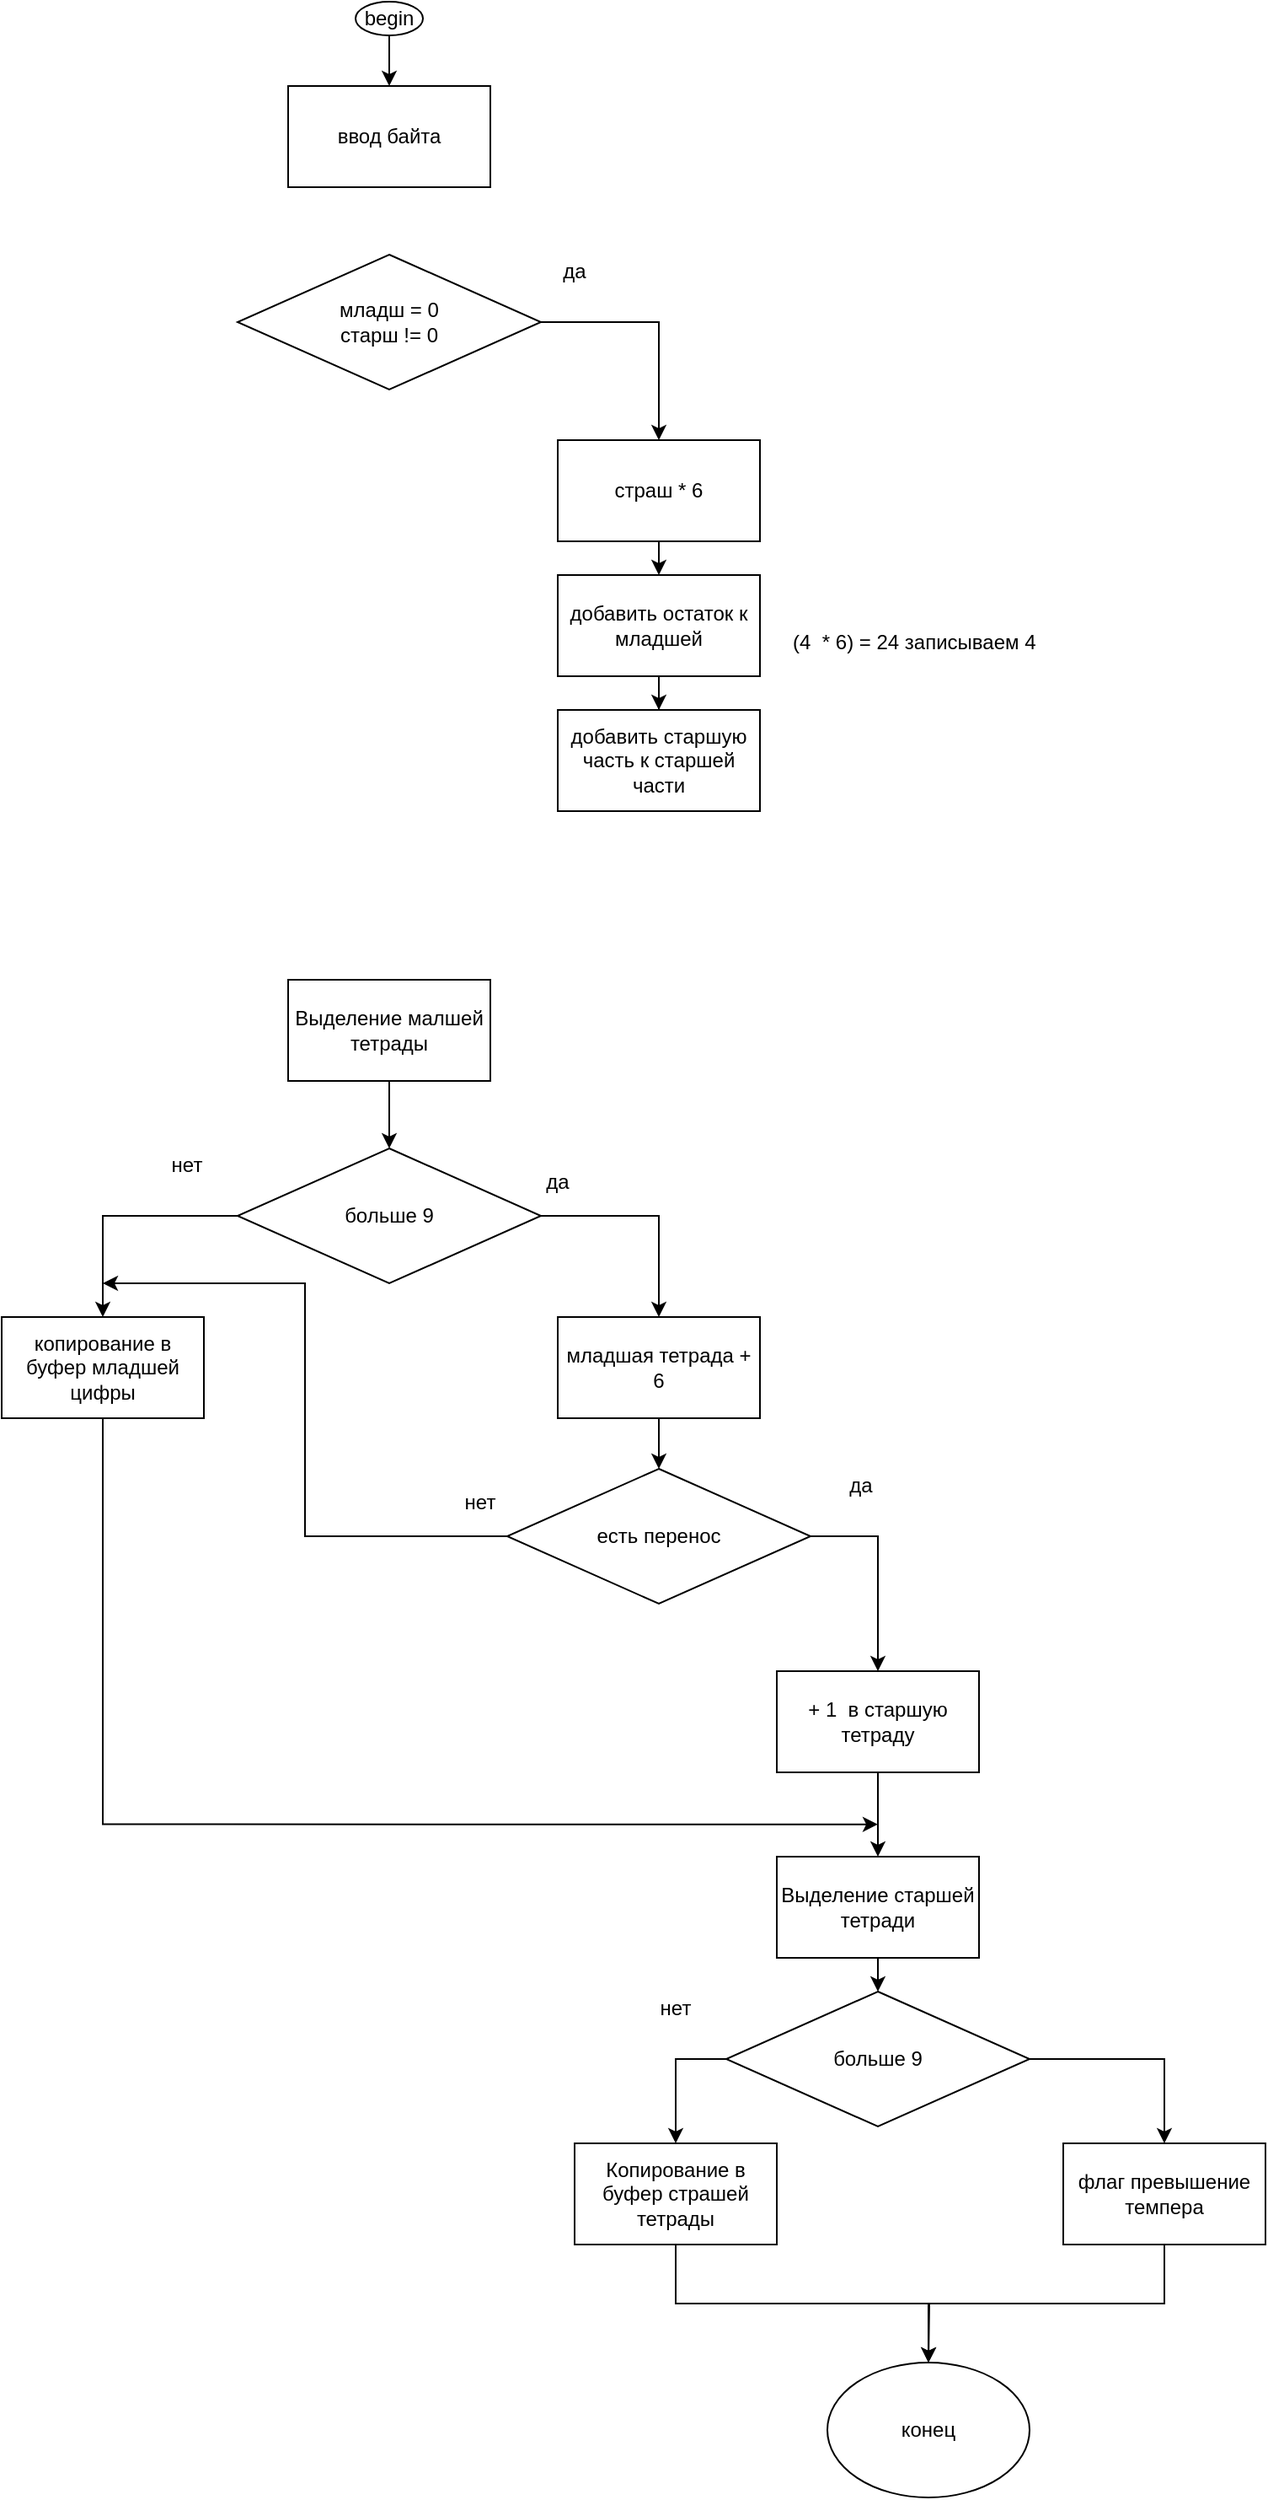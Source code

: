 <mxfile version="13.10.2" type="device"><diagram id="TrI3e9Y3ubfOwY-7wCZz" name="Page-1"><mxGraphModel dx="1837" dy="2377" grid="1" gridSize="10" guides="1" tooltips="1" connect="1" arrows="1" fold="1" page="1" pageScale="1" pageWidth="827" pageHeight="1169" math="0" shadow="0"><root><mxCell id="0"/><mxCell id="1" parent="0"/><mxCell id="bwC3RYUzJlDGLyfBI9nj-4" style="edgeStyle=orthogonalEdgeStyle;rounded=0;orthogonalLoop=1;jettySize=auto;html=1;exitX=0.5;exitY=1;exitDx=0;exitDy=0;entryX=0.5;entryY=0;entryDx=0;entryDy=0;" edge="1" parent="1" source="bwC3RYUzJlDGLyfBI9nj-1" target="bwC3RYUzJlDGLyfBI9nj-2"><mxGeometry relative="1" as="geometry"/></mxCell><mxCell id="bwC3RYUzJlDGLyfBI9nj-1" value="begin" style="ellipse;whiteSpace=wrap;html=1;" vertex="1" parent="1"><mxGeometry x="360" y="-380" width="40" height="20" as="geometry"/></mxCell><mxCell id="bwC3RYUzJlDGLyfBI9nj-2" value="ввод байта" style="rounded=0;whiteSpace=wrap;html=1;" vertex="1" parent="1"><mxGeometry x="320" y="-330" width="120" height="60" as="geometry"/></mxCell><mxCell id="bwC3RYUzJlDGLyfBI9nj-15" style="edgeStyle=orthogonalEdgeStyle;rounded=0;orthogonalLoop=1;jettySize=auto;html=1;exitX=0.5;exitY=1;exitDx=0;exitDy=0;entryX=0.5;entryY=0;entryDx=0;entryDy=0;" edge="1" parent="1" source="bwC3RYUzJlDGLyfBI9nj-5" target="bwC3RYUzJlDGLyfBI9nj-8"><mxGeometry relative="1" as="geometry"/></mxCell><mxCell id="bwC3RYUzJlDGLyfBI9nj-5" value="Выделение малшей тетрады" style="rounded=0;whiteSpace=wrap;html=1;" vertex="1" parent="1"><mxGeometry x="320" y="200" width="120" height="60" as="geometry"/></mxCell><mxCell id="bwC3RYUzJlDGLyfBI9nj-24" style="edgeStyle=orthogonalEdgeStyle;rounded=0;orthogonalLoop=1;jettySize=auto;html=1;exitX=0.5;exitY=1;exitDx=0;exitDy=0;entryX=0.5;entryY=0;entryDx=0;entryDy=0;" edge="1" parent="1" source="bwC3RYUzJlDGLyfBI9nj-7" target="bwC3RYUzJlDGLyfBI9nj-16"><mxGeometry relative="1" as="geometry"/></mxCell><mxCell id="bwC3RYUzJlDGLyfBI9nj-7" value="младшая тетрада + 6" style="rounded=0;whiteSpace=wrap;html=1;" vertex="1" parent="1"><mxGeometry x="480" y="400" width="120" height="60" as="geometry"/></mxCell><mxCell id="bwC3RYUzJlDGLyfBI9nj-11" style="edgeStyle=orthogonalEdgeStyle;rounded=0;orthogonalLoop=1;jettySize=auto;html=1;exitX=0;exitY=0.5;exitDx=0;exitDy=0;entryX=0.5;entryY=0;entryDx=0;entryDy=0;" edge="1" parent="1" source="bwC3RYUzJlDGLyfBI9nj-8" target="bwC3RYUzJlDGLyfBI9nj-9"><mxGeometry relative="1" as="geometry"/></mxCell><mxCell id="bwC3RYUzJlDGLyfBI9nj-13" style="edgeStyle=orthogonalEdgeStyle;rounded=0;orthogonalLoop=1;jettySize=auto;html=1;exitX=1;exitY=0.5;exitDx=0;exitDy=0;entryX=0.5;entryY=0;entryDx=0;entryDy=0;" edge="1" parent="1" source="bwC3RYUzJlDGLyfBI9nj-8" target="bwC3RYUzJlDGLyfBI9nj-7"><mxGeometry relative="1" as="geometry"/></mxCell><mxCell id="bwC3RYUzJlDGLyfBI9nj-8" value="больше 9" style="rhombus;whiteSpace=wrap;html=1;" vertex="1" parent="1"><mxGeometry x="290" y="300" width="180" height="80" as="geometry"/></mxCell><mxCell id="bwC3RYUzJlDGLyfBI9nj-35" style="edgeStyle=orthogonalEdgeStyle;rounded=0;orthogonalLoop=1;jettySize=auto;html=1;exitX=0.5;exitY=1;exitDx=0;exitDy=0;" edge="1" parent="1" source="bwC3RYUzJlDGLyfBI9nj-9"><mxGeometry relative="1" as="geometry"><mxPoint x="670" y="700.833" as="targetPoint"/><Array as="points"><mxPoint x="210" y="701"/></Array></mxGeometry></mxCell><mxCell id="bwC3RYUzJlDGLyfBI9nj-9" value="копирование в буфер младшей цифры" style="rounded=0;whiteSpace=wrap;html=1;" vertex="1" parent="1"><mxGeometry x="150" y="400" width="120" height="60" as="geometry"/></mxCell><mxCell id="bwC3RYUzJlDGLyfBI9nj-10" value="нет" style="text;html=1;strokeColor=none;fillColor=none;align=center;verticalAlign=middle;whiteSpace=wrap;rounded=0;" vertex="1" parent="1"><mxGeometry x="240" y="300" width="40" height="20" as="geometry"/></mxCell><mxCell id="bwC3RYUzJlDGLyfBI9nj-14" value="да" style="text;html=1;strokeColor=none;fillColor=none;align=center;verticalAlign=middle;whiteSpace=wrap;rounded=0;" vertex="1" parent="1"><mxGeometry x="460" y="310" width="40" height="20" as="geometry"/></mxCell><mxCell id="bwC3RYUzJlDGLyfBI9nj-20" style="edgeStyle=orthogonalEdgeStyle;rounded=0;orthogonalLoop=1;jettySize=auto;html=1;exitX=1;exitY=0.5;exitDx=0;exitDy=0;entryX=0.5;entryY=0;entryDx=0;entryDy=0;" edge="1" parent="1" source="bwC3RYUzJlDGLyfBI9nj-16" target="bwC3RYUzJlDGLyfBI9nj-19"><mxGeometry relative="1" as="geometry"/></mxCell><mxCell id="bwC3RYUzJlDGLyfBI9nj-23" style="edgeStyle=orthogonalEdgeStyle;rounded=0;orthogonalLoop=1;jettySize=auto;html=1;exitX=0;exitY=0.5;exitDx=0;exitDy=0;" edge="1" parent="1" source="bwC3RYUzJlDGLyfBI9nj-16"><mxGeometry relative="1" as="geometry"><mxPoint x="210" y="380" as="targetPoint"/><Array as="points"><mxPoint x="330" y="530"/><mxPoint x="330" y="380"/><mxPoint x="210" y="380"/></Array></mxGeometry></mxCell><mxCell id="bwC3RYUzJlDGLyfBI9nj-16" value="есть перенос" style="rhombus;whiteSpace=wrap;html=1;" vertex="1" parent="1"><mxGeometry x="450" y="490" width="180" height="80" as="geometry"/></mxCell><mxCell id="bwC3RYUzJlDGLyfBI9nj-17" value="да" style="text;html=1;strokeColor=none;fillColor=none;align=center;verticalAlign=middle;whiteSpace=wrap;rounded=0;" vertex="1" parent="1"><mxGeometry x="640" y="490" width="40" height="20" as="geometry"/></mxCell><mxCell id="bwC3RYUzJlDGLyfBI9nj-18" value="нет" style="text;html=1;strokeColor=none;fillColor=none;align=center;verticalAlign=middle;whiteSpace=wrap;rounded=0;" vertex="1" parent="1"><mxGeometry x="414" y="500" width="40" height="20" as="geometry"/></mxCell><mxCell id="bwC3RYUzJlDGLyfBI9nj-27" style="edgeStyle=orthogonalEdgeStyle;rounded=0;orthogonalLoop=1;jettySize=auto;html=1;exitX=0.5;exitY=1;exitDx=0;exitDy=0;entryX=0.5;entryY=0;entryDx=0;entryDy=0;" edge="1" parent="1" source="bwC3RYUzJlDGLyfBI9nj-19" target="bwC3RYUzJlDGLyfBI9nj-25"><mxGeometry relative="1" as="geometry"/></mxCell><mxCell id="bwC3RYUzJlDGLyfBI9nj-19" value="+ 1&amp;nbsp; в старшую тетраду" style="rounded=0;whiteSpace=wrap;html=1;" vertex="1" parent="1"><mxGeometry x="610" y="610" width="120" height="60" as="geometry"/></mxCell><mxCell id="bwC3RYUzJlDGLyfBI9nj-29" style="edgeStyle=orthogonalEdgeStyle;rounded=0;orthogonalLoop=1;jettySize=auto;html=1;exitX=0.5;exitY=1;exitDx=0;exitDy=0;entryX=0.5;entryY=0;entryDx=0;entryDy=0;" edge="1" parent="1" source="bwC3RYUzJlDGLyfBI9nj-25" target="bwC3RYUzJlDGLyfBI9nj-28"><mxGeometry relative="1" as="geometry"/></mxCell><mxCell id="bwC3RYUzJlDGLyfBI9nj-25" value="Выделение старшей тетради" style="rounded=0;whiteSpace=wrap;html=1;" vertex="1" parent="1"><mxGeometry x="610" y="720" width="120" height="60" as="geometry"/></mxCell><mxCell id="bwC3RYUzJlDGLyfBI9nj-32" style="edgeStyle=orthogonalEdgeStyle;rounded=0;orthogonalLoop=1;jettySize=auto;html=1;exitX=0;exitY=0.5;exitDx=0;exitDy=0;entryX=0.5;entryY=0;entryDx=0;entryDy=0;" edge="1" parent="1" source="bwC3RYUzJlDGLyfBI9nj-28" target="bwC3RYUzJlDGLyfBI9nj-31"><mxGeometry relative="1" as="geometry"/></mxCell><mxCell id="bwC3RYUzJlDGLyfBI9nj-34" style="edgeStyle=orthogonalEdgeStyle;rounded=0;orthogonalLoop=1;jettySize=auto;html=1;exitX=1;exitY=0.5;exitDx=0;exitDy=0;entryX=0.5;entryY=0;entryDx=0;entryDy=0;" edge="1" parent="1" source="bwC3RYUzJlDGLyfBI9nj-28" target="bwC3RYUzJlDGLyfBI9nj-33"><mxGeometry relative="1" as="geometry"/></mxCell><mxCell id="bwC3RYUzJlDGLyfBI9nj-28" value="больше 9" style="rhombus;whiteSpace=wrap;html=1;" vertex="1" parent="1"><mxGeometry x="580" y="800" width="180" height="80" as="geometry"/></mxCell><mxCell id="bwC3RYUzJlDGLyfBI9nj-30" value="нет" style="text;html=1;strokeColor=none;fillColor=none;align=center;verticalAlign=middle;whiteSpace=wrap;rounded=0;" vertex="1" parent="1"><mxGeometry x="530" y="800" width="40" height="20" as="geometry"/></mxCell><mxCell id="bwC3RYUzJlDGLyfBI9nj-37" style="edgeStyle=orthogonalEdgeStyle;rounded=0;orthogonalLoop=1;jettySize=auto;html=1;exitX=0.5;exitY=1;exitDx=0;exitDy=0;entryX=0.5;entryY=0;entryDx=0;entryDy=0;" edge="1" parent="1" source="bwC3RYUzJlDGLyfBI9nj-31" target="bwC3RYUzJlDGLyfBI9nj-36"><mxGeometry relative="1" as="geometry"/></mxCell><mxCell id="bwC3RYUzJlDGLyfBI9nj-31" value="Копирование в буфер страшей тетрады" style="rounded=0;whiteSpace=wrap;html=1;" vertex="1" parent="1"><mxGeometry x="490" y="890" width="120" height="60" as="geometry"/></mxCell><mxCell id="bwC3RYUzJlDGLyfBI9nj-38" style="edgeStyle=orthogonalEdgeStyle;rounded=0;orthogonalLoop=1;jettySize=auto;html=1;exitX=0.5;exitY=1;exitDx=0;exitDy=0;" edge="1" parent="1" source="bwC3RYUzJlDGLyfBI9nj-33"><mxGeometry relative="1" as="geometry"><mxPoint x="700" y="1020" as="targetPoint"/></mxGeometry></mxCell><mxCell id="bwC3RYUzJlDGLyfBI9nj-33" value="флаг превышение темпера" style="rounded=0;whiteSpace=wrap;html=1;" vertex="1" parent="1"><mxGeometry x="780" y="890" width="120" height="60" as="geometry"/></mxCell><mxCell id="bwC3RYUzJlDGLyfBI9nj-36" value="конец" style="ellipse;whiteSpace=wrap;html=1;" vertex="1" parent="1"><mxGeometry x="640" y="1020" width="120" height="80" as="geometry"/></mxCell><mxCell id="bwC3RYUzJlDGLyfBI9nj-41" style="edgeStyle=orthogonalEdgeStyle;rounded=0;orthogonalLoop=1;jettySize=auto;html=1;exitX=1;exitY=0.5;exitDx=0;exitDy=0;entryX=0.5;entryY=0;entryDx=0;entryDy=0;" edge="1" parent="1" source="bwC3RYUzJlDGLyfBI9nj-39" target="bwC3RYUzJlDGLyfBI9nj-40"><mxGeometry relative="1" as="geometry"/></mxCell><mxCell id="bwC3RYUzJlDGLyfBI9nj-39" value="младш = 0&lt;br&gt;старш != 0" style="rhombus;whiteSpace=wrap;html=1;" vertex="1" parent="1"><mxGeometry x="290" y="-230" width="180" height="80" as="geometry"/></mxCell><mxCell id="bwC3RYUzJlDGLyfBI9nj-47" style="edgeStyle=orthogonalEdgeStyle;rounded=0;orthogonalLoop=1;jettySize=auto;html=1;exitX=0.5;exitY=1;exitDx=0;exitDy=0;entryX=0.5;entryY=0;entryDx=0;entryDy=0;" edge="1" parent="1" source="bwC3RYUzJlDGLyfBI9nj-40" target="bwC3RYUzJlDGLyfBI9nj-43"><mxGeometry relative="1" as="geometry"/></mxCell><mxCell id="bwC3RYUzJlDGLyfBI9nj-40" value="страш * 6" style="rounded=0;whiteSpace=wrap;html=1;" vertex="1" parent="1"><mxGeometry x="480" y="-120" width="120" height="60" as="geometry"/></mxCell><mxCell id="bwC3RYUzJlDGLyfBI9nj-42" value="да" style="text;html=1;strokeColor=none;fillColor=none;align=center;verticalAlign=middle;whiteSpace=wrap;rounded=0;" vertex="1" parent="1"><mxGeometry x="470" y="-230" width="40" height="20" as="geometry"/></mxCell><mxCell id="bwC3RYUzJlDGLyfBI9nj-49" style="edgeStyle=orthogonalEdgeStyle;rounded=0;orthogonalLoop=1;jettySize=auto;html=1;exitX=0.5;exitY=1;exitDx=0;exitDy=0;" edge="1" parent="1" source="bwC3RYUzJlDGLyfBI9nj-43" target="bwC3RYUzJlDGLyfBI9nj-48"><mxGeometry relative="1" as="geometry"/></mxCell><mxCell id="bwC3RYUzJlDGLyfBI9nj-43" value="добавить остаток к младшей" style="rounded=0;whiteSpace=wrap;html=1;" vertex="1" parent="1"><mxGeometry x="480" y="-40" width="120" height="60" as="geometry"/></mxCell><mxCell id="bwC3RYUzJlDGLyfBI9nj-45" value="&amp;nbsp;(4&amp;nbsp; * 6) = 24 записываем 4" style="text;html=1;strokeColor=none;fillColor=none;align=center;verticalAlign=middle;whiteSpace=wrap;rounded=0;" vertex="1" parent="1"><mxGeometry x="610" y="-10" width="160" height="20" as="geometry"/></mxCell><mxCell id="bwC3RYUzJlDGLyfBI9nj-48" value="добавить старшую часть к старшей части" style="rounded=0;whiteSpace=wrap;html=1;" vertex="1" parent="1"><mxGeometry x="480" y="40" width="120" height="60" as="geometry"/></mxCell></root></mxGraphModel></diagram></mxfile>
